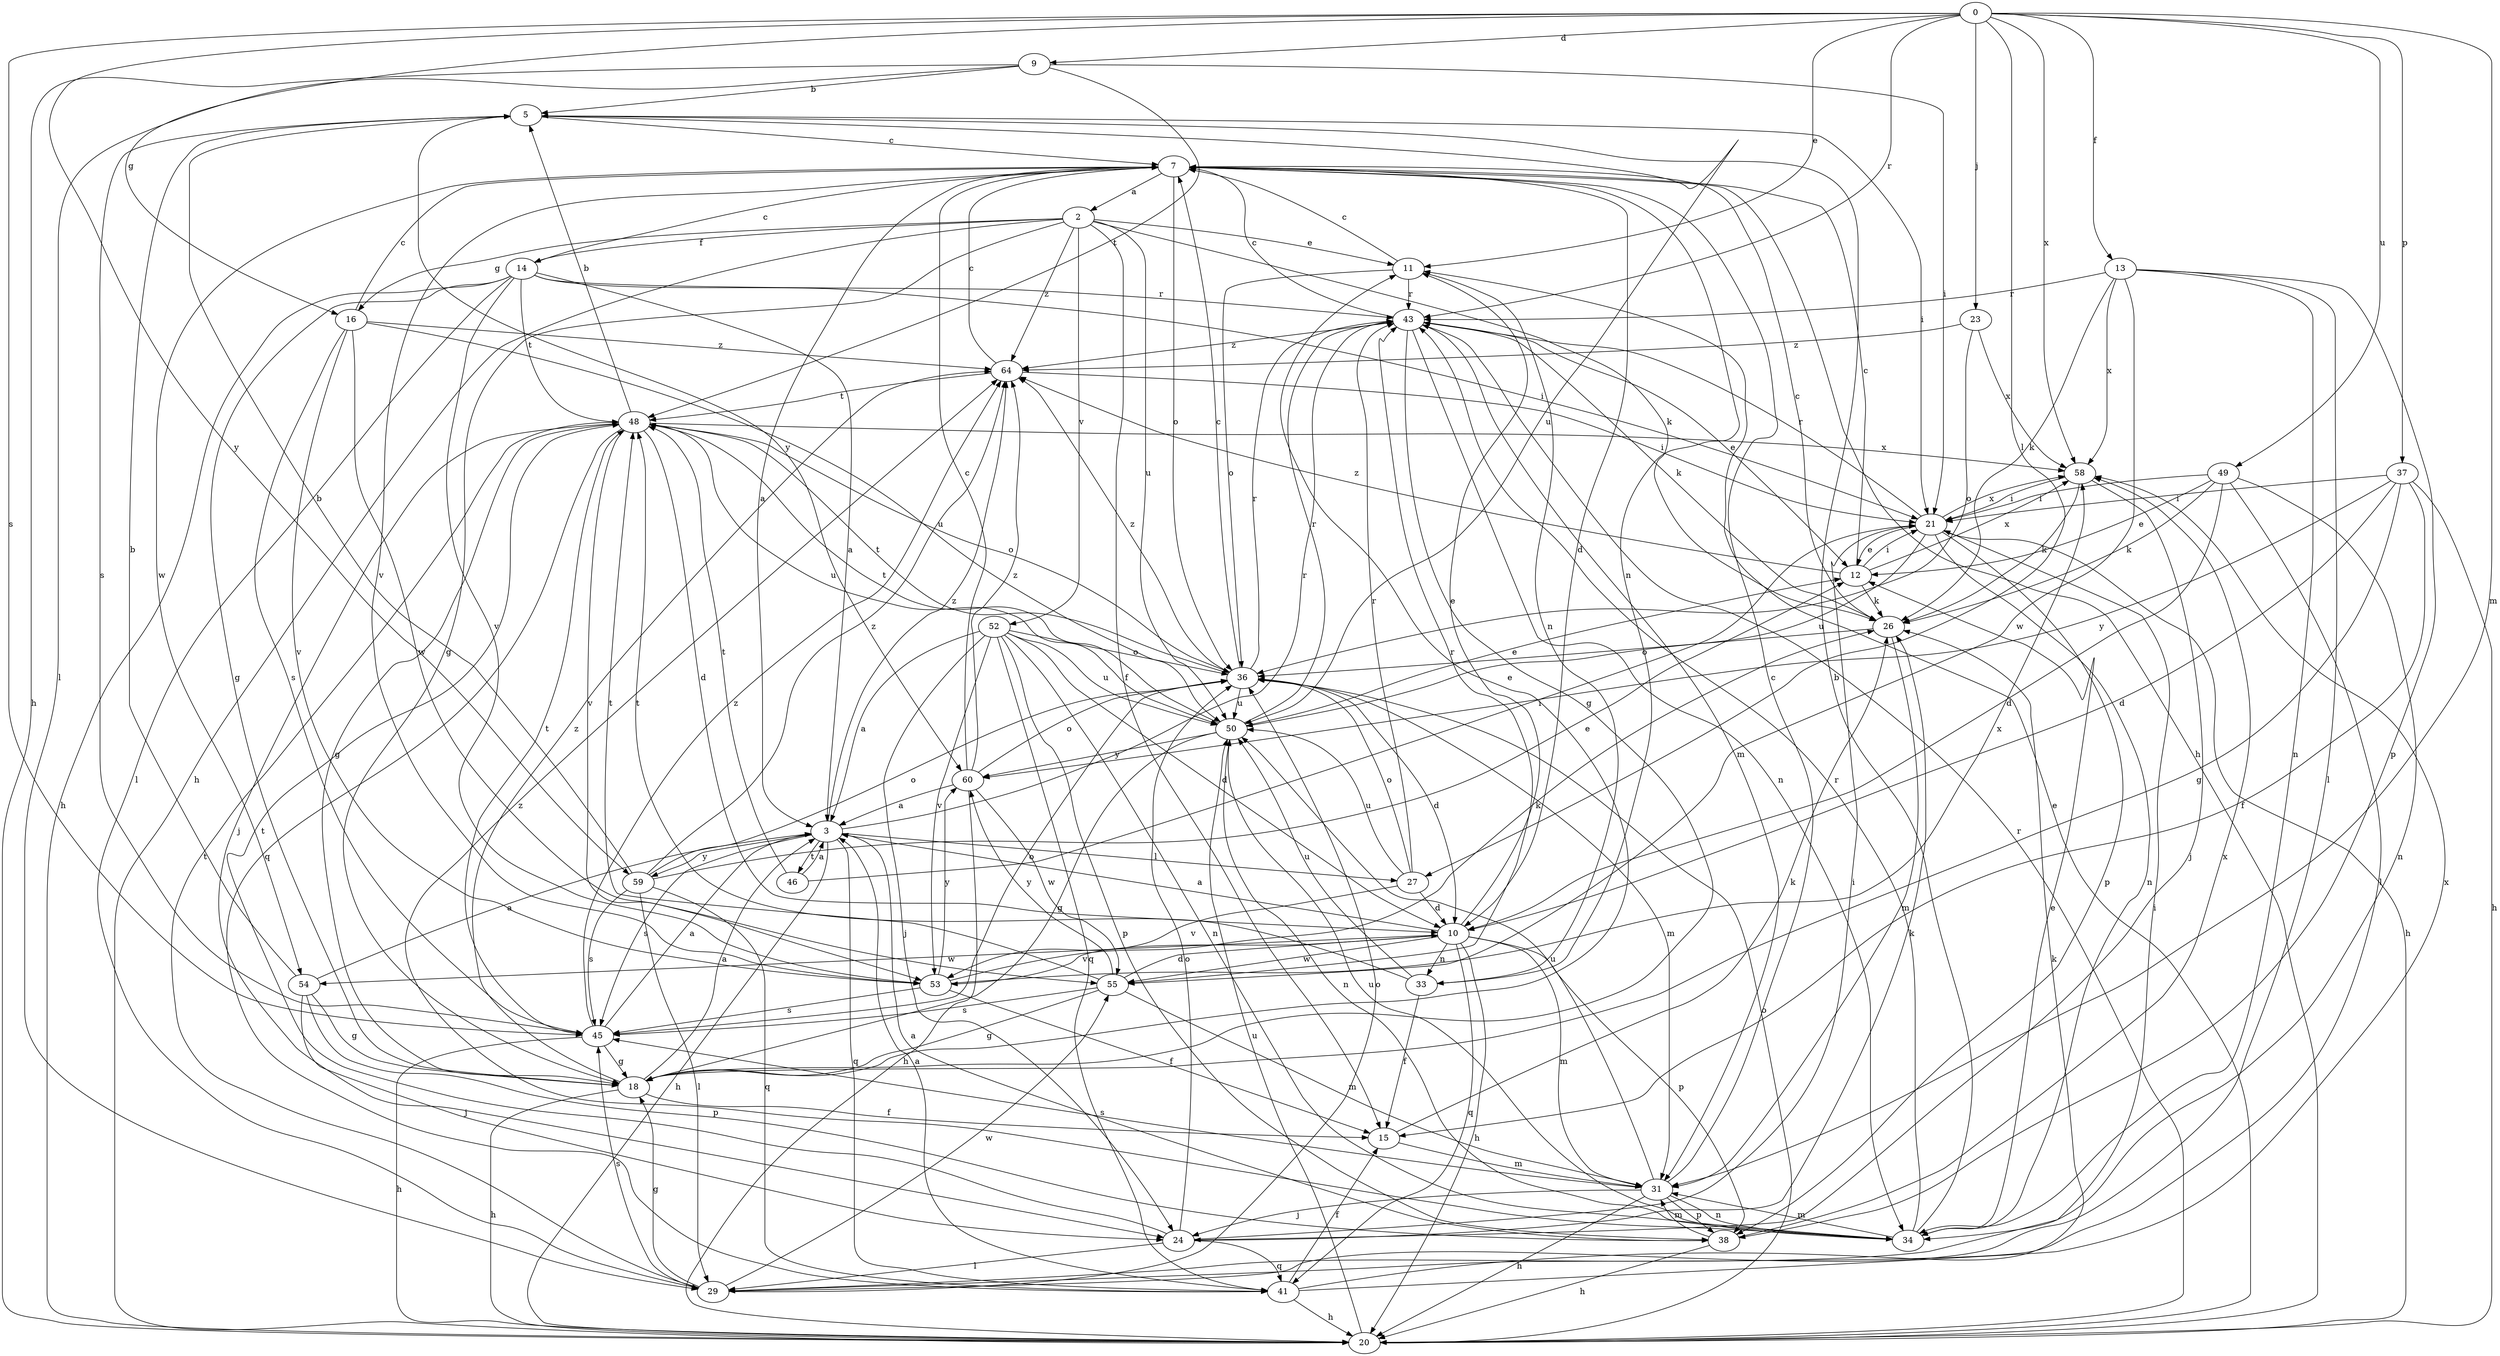 strict digraph  {
0;
2;
3;
5;
7;
9;
10;
11;
12;
13;
14;
15;
16;
18;
20;
21;
23;
24;
26;
27;
29;
31;
33;
34;
36;
37;
38;
41;
43;
45;
46;
48;
49;
50;
52;
53;
54;
55;
58;
59;
60;
64;
0 -> 9  [label=d];
0 -> 11  [label=e];
0 -> 13  [label=f];
0 -> 16  [label=g];
0 -> 23  [label=j];
0 -> 27  [label=l];
0 -> 31  [label=m];
0 -> 37  [label=p];
0 -> 43  [label=r];
0 -> 45  [label=s];
0 -> 49  [label=u];
0 -> 58  [label=x];
0 -> 59  [label=y];
2 -> 11  [label=e];
2 -> 14  [label=f];
2 -> 15  [label=f];
2 -> 16  [label=g];
2 -> 18  [label=g];
2 -> 20  [label=h];
2 -> 26  [label=k];
2 -> 50  [label=u];
2 -> 52  [label=v];
2 -> 64  [label=z];
3 -> 20  [label=h];
3 -> 27  [label=l];
3 -> 41  [label=q];
3 -> 43  [label=r];
3 -> 45  [label=s];
3 -> 46  [label=t];
3 -> 59  [label=y];
3 -> 64  [label=z];
5 -> 7  [label=c];
5 -> 21  [label=i];
5 -> 45  [label=s];
5 -> 50  [label=u];
5 -> 60  [label=y];
7 -> 2  [label=a];
7 -> 3  [label=a];
7 -> 10  [label=d];
7 -> 20  [label=h];
7 -> 33  [label=n];
7 -> 36  [label=o];
7 -> 53  [label=v];
7 -> 54  [label=w];
9 -> 5  [label=b];
9 -> 20  [label=h];
9 -> 21  [label=i];
9 -> 29  [label=l];
9 -> 48  [label=t];
10 -> 3  [label=a];
10 -> 11  [label=e];
10 -> 20  [label=h];
10 -> 31  [label=m];
10 -> 33  [label=n];
10 -> 38  [label=p];
10 -> 41  [label=q];
10 -> 53  [label=v];
10 -> 54  [label=w];
10 -> 55  [label=w];
11 -> 7  [label=c];
11 -> 33  [label=n];
11 -> 36  [label=o];
11 -> 43  [label=r];
12 -> 7  [label=c];
12 -> 21  [label=i];
12 -> 26  [label=k];
12 -> 58  [label=x];
12 -> 64  [label=z];
13 -> 26  [label=k];
13 -> 29  [label=l];
13 -> 34  [label=n];
13 -> 38  [label=p];
13 -> 43  [label=r];
13 -> 55  [label=w];
13 -> 58  [label=x];
14 -> 3  [label=a];
14 -> 7  [label=c];
14 -> 18  [label=g];
14 -> 20  [label=h];
14 -> 21  [label=i];
14 -> 29  [label=l];
14 -> 43  [label=r];
14 -> 48  [label=t];
14 -> 53  [label=v];
15 -> 26  [label=k];
15 -> 31  [label=m];
16 -> 7  [label=c];
16 -> 45  [label=s];
16 -> 50  [label=u];
16 -> 53  [label=v];
16 -> 55  [label=w];
16 -> 64  [label=z];
18 -> 3  [label=a];
18 -> 11  [label=e];
18 -> 15  [label=f];
18 -> 20  [label=h];
18 -> 64  [label=z];
20 -> 11  [label=e];
20 -> 36  [label=o];
20 -> 43  [label=r];
20 -> 50  [label=u];
21 -> 12  [label=e];
21 -> 20  [label=h];
21 -> 34  [label=n];
21 -> 38  [label=p];
21 -> 43  [label=r];
21 -> 50  [label=u];
21 -> 58  [label=x];
23 -> 36  [label=o];
23 -> 58  [label=x];
23 -> 64  [label=z];
24 -> 21  [label=i];
24 -> 26  [label=k];
24 -> 29  [label=l];
24 -> 36  [label=o];
24 -> 41  [label=q];
24 -> 48  [label=t];
26 -> 7  [label=c];
26 -> 31  [label=m];
26 -> 36  [label=o];
27 -> 10  [label=d];
27 -> 36  [label=o];
27 -> 43  [label=r];
27 -> 50  [label=u];
27 -> 53  [label=v];
29 -> 18  [label=g];
29 -> 21  [label=i];
29 -> 36  [label=o];
29 -> 45  [label=s];
29 -> 48  [label=t];
29 -> 55  [label=w];
31 -> 7  [label=c];
31 -> 20  [label=h];
31 -> 24  [label=j];
31 -> 34  [label=n];
31 -> 38  [label=p];
31 -> 45  [label=s];
31 -> 50  [label=u];
33 -> 15  [label=f];
33 -> 48  [label=t];
33 -> 50  [label=u];
34 -> 5  [label=b];
34 -> 12  [label=e];
34 -> 31  [label=m];
34 -> 43  [label=r];
34 -> 50  [label=u];
34 -> 64  [label=z];
36 -> 7  [label=c];
36 -> 10  [label=d];
36 -> 31  [label=m];
36 -> 43  [label=r];
36 -> 48  [label=t];
36 -> 50  [label=u];
36 -> 64  [label=z];
37 -> 10  [label=d];
37 -> 15  [label=f];
37 -> 18  [label=g];
37 -> 20  [label=h];
37 -> 21  [label=i];
37 -> 60  [label=y];
38 -> 3  [label=a];
38 -> 20  [label=h];
38 -> 31  [label=m];
38 -> 58  [label=x];
41 -> 3  [label=a];
41 -> 15  [label=f];
41 -> 20  [label=h];
41 -> 26  [label=k];
41 -> 58  [label=x];
43 -> 7  [label=c];
43 -> 12  [label=e];
43 -> 18  [label=g];
43 -> 26  [label=k];
43 -> 31  [label=m];
43 -> 34  [label=n];
43 -> 64  [label=z];
45 -> 3  [label=a];
45 -> 18  [label=g];
45 -> 20  [label=h];
45 -> 36  [label=o];
45 -> 48  [label=t];
45 -> 64  [label=z];
46 -> 3  [label=a];
46 -> 21  [label=i];
46 -> 48  [label=t];
48 -> 5  [label=b];
48 -> 10  [label=d];
48 -> 18  [label=g];
48 -> 24  [label=j];
48 -> 36  [label=o];
48 -> 41  [label=q];
48 -> 50  [label=u];
48 -> 53  [label=v];
48 -> 58  [label=x];
49 -> 10  [label=d];
49 -> 12  [label=e];
49 -> 21  [label=i];
49 -> 26  [label=k];
49 -> 29  [label=l];
49 -> 34  [label=n];
50 -> 12  [label=e];
50 -> 18  [label=g];
50 -> 34  [label=n];
50 -> 43  [label=r];
50 -> 48  [label=t];
50 -> 60  [label=y];
52 -> 3  [label=a];
52 -> 10  [label=d];
52 -> 24  [label=j];
52 -> 34  [label=n];
52 -> 36  [label=o];
52 -> 38  [label=p];
52 -> 41  [label=q];
52 -> 50  [label=u];
52 -> 53  [label=v];
53 -> 15  [label=f];
53 -> 26  [label=k];
53 -> 45  [label=s];
53 -> 58  [label=x];
53 -> 60  [label=y];
54 -> 3  [label=a];
54 -> 5  [label=b];
54 -> 18  [label=g];
54 -> 24  [label=j];
54 -> 38  [label=p];
55 -> 10  [label=d];
55 -> 18  [label=g];
55 -> 31  [label=m];
55 -> 43  [label=r];
55 -> 45  [label=s];
55 -> 48  [label=t];
55 -> 60  [label=y];
58 -> 21  [label=i];
58 -> 24  [label=j];
58 -> 26  [label=k];
59 -> 5  [label=b];
59 -> 12  [label=e];
59 -> 29  [label=l];
59 -> 36  [label=o];
59 -> 41  [label=q];
59 -> 45  [label=s];
59 -> 64  [label=z];
60 -> 3  [label=a];
60 -> 7  [label=c];
60 -> 20  [label=h];
60 -> 36  [label=o];
60 -> 55  [label=w];
60 -> 64  [label=z];
64 -> 7  [label=c];
64 -> 21  [label=i];
64 -> 48  [label=t];
}
